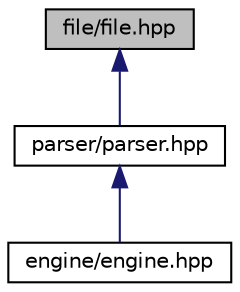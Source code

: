 digraph "file/file.hpp"
{
  edge [fontname="Helvetica",fontsize="10",labelfontname="Helvetica",labelfontsize="10"];
  node [fontname="Helvetica",fontsize="10",shape=record];
  Node1 [label="file/file.hpp",height=0.2,width=0.4,color="black", fillcolor="grey75", style="filled", fontcolor="black"];
  Node1 -> Node2 [dir="back",color="midnightblue",fontsize="10",style="solid",fontname="Helvetica"];
  Node2 [label="parser/parser.hpp",height=0.2,width=0.4,color="black", fillcolor="white", style="filled",URL="$parser_8hpp.html"];
  Node2 -> Node3 [dir="back",color="midnightblue",fontsize="10",style="solid",fontname="Helvetica"];
  Node3 [label="engine/engine.hpp",height=0.2,width=0.4,color="black", fillcolor="white", style="filled",URL="$engine_8hpp.html"];
}
